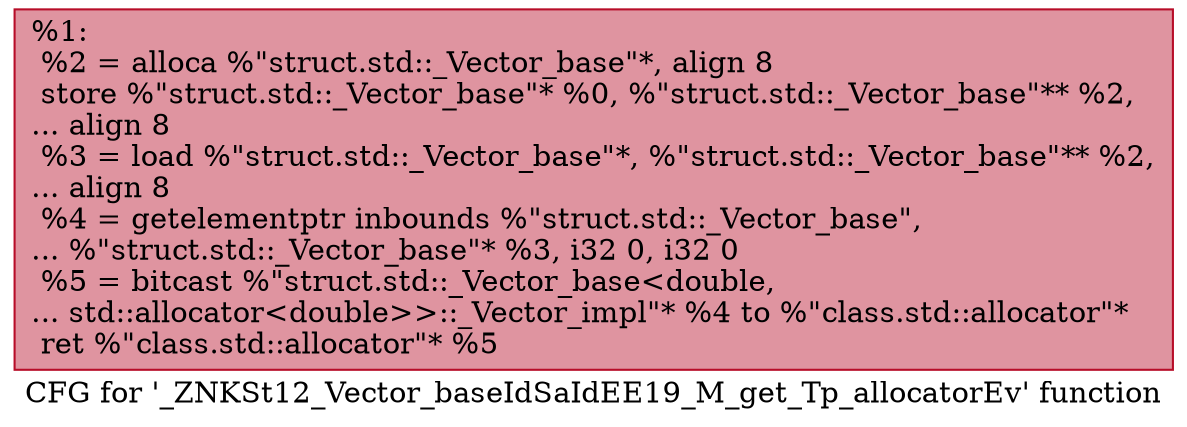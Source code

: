 digraph "CFG for '_ZNKSt12_Vector_baseIdSaIdEE19_M_get_Tp_allocatorEv' function" {
	label="CFG for '_ZNKSt12_Vector_baseIdSaIdEE19_M_get_Tp_allocatorEv' function";

	Node0x555c7371a6a0 [shape=record,color="#b70d28ff", style=filled, fillcolor="#b70d2870",label="{%1:\l  %2 = alloca %\"struct.std::_Vector_base\"*, align 8\l  store %\"struct.std::_Vector_base\"* %0, %\"struct.std::_Vector_base\"** %2,\l... align 8\l  %3 = load %\"struct.std::_Vector_base\"*, %\"struct.std::_Vector_base\"** %2,\l... align 8\l  %4 = getelementptr inbounds %\"struct.std::_Vector_base\",\l... %\"struct.std::_Vector_base\"* %3, i32 0, i32 0\l  %5 = bitcast %\"struct.std::_Vector_base\<double,\l... std::allocator\<double\>\>::_Vector_impl\"* %4 to %\"class.std::allocator\"*\l  ret %\"class.std::allocator\"* %5\l}"];
}

